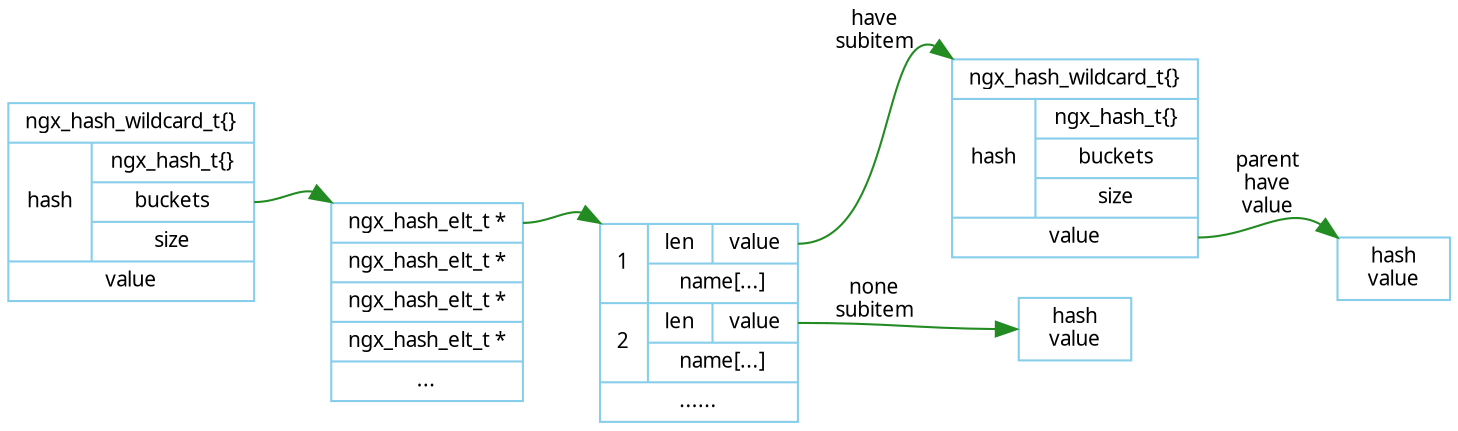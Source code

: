digraph ngx_array {
   rankdir=LR;
   node [shape=record, color=skyblue, fontname="Verdana", fontsize=10];
   edge [color=forestgreen, fontname="Verdana", fontsize=10];

   ngx_hash_wildcard_t [label="ngx_hash_wildcard_t\{\}|{hash|{<head>ngx_hash_t\{\}|<buckets>buckets|<size>size}}|value"];

   buckets [label="<n1>ngx_hash_elt_t *|<n2>ngx_hash_elt_t *|<n3>ngx_hash_elt_t *|<n4>ngx_hash_elt_t *|...", fontsize=10];
   ngx_hash_wildcard_t:buckets -> buckets:nw;

   elts_complex [label="{<e1>1|{{len|<ev1>value}|name[...]}}|{<e2>2|{{len|<ev2>value}|name[...]}}|......"];
   buckets:n1 -> elts_complex:nw;

   ngx_hash_wildcard_2 [label="ngx_hash_wildcard_t\{\}|{hash|{<head>ngx_hash_t\{\}|<buckets>buckets|<size>size}}|<value>value"];
   elts_complex:ev1 -> ngx_hash_wildcard_2:nw [label="have\nsubitem"];

   real_hash_value1 [label="hash\nvalue", height=0.1];
   elts_complex:ev2 -> real_hash_value1:w[label="none\nsubitem"];

   real_hash_value2 [label="hash\nvalue", height=0.1];
   ngx_hash_wildcard_2:value -> real_hash_value2:nw[label="parent\nhave\nvalue"];
}